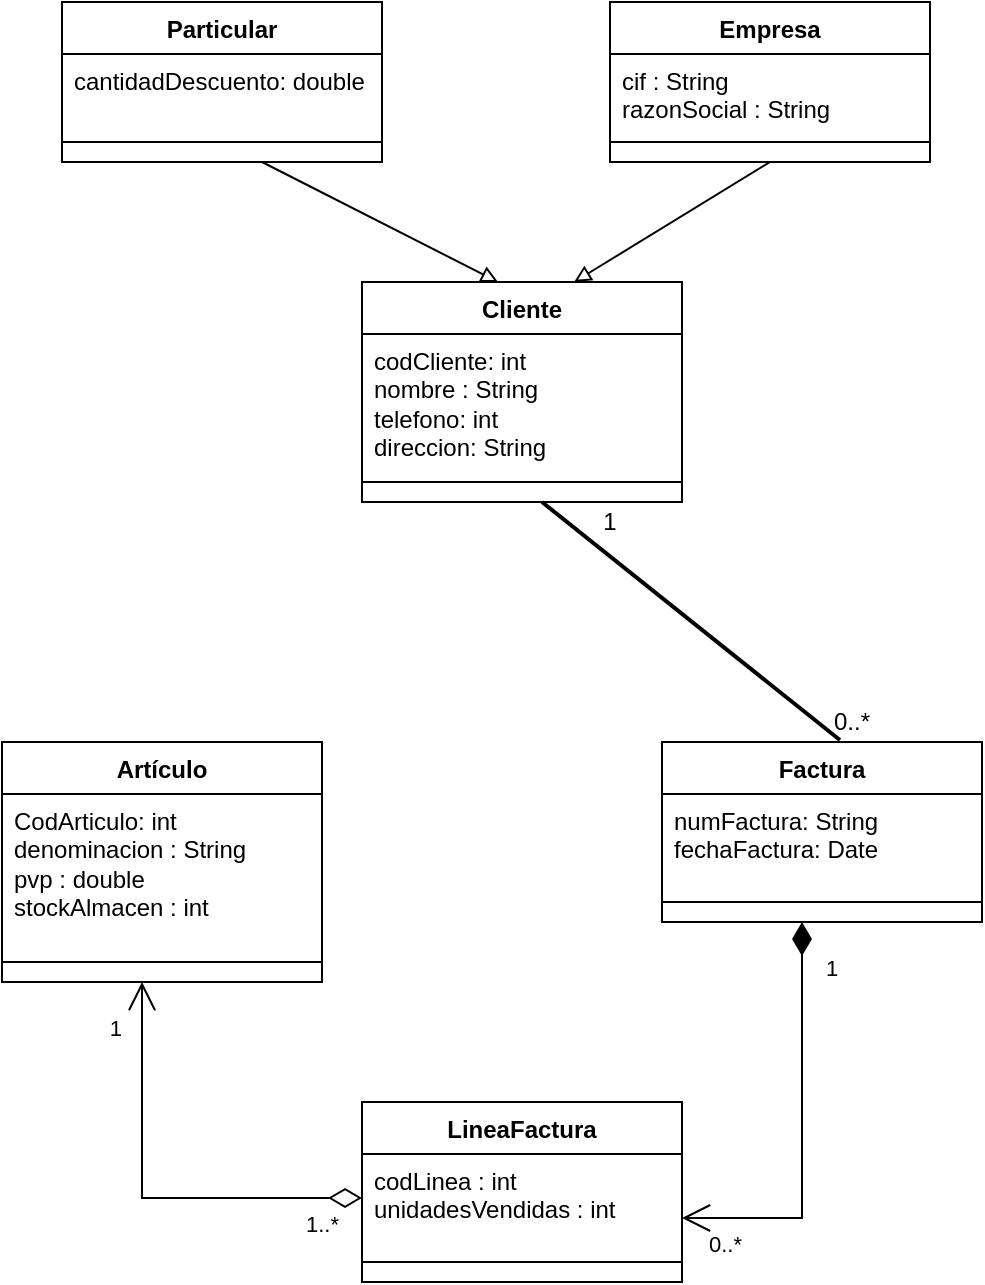 <mxfile version="21.0.2" type="github">
  <diagram name="Page-1" id="iojnBKu_khQ9TId_WFPU">
    <mxGraphModel dx="1050" dy="558" grid="1" gridSize="10" guides="1" tooltips="1" connect="1" arrows="1" fold="1" page="1" pageScale="1" pageWidth="827" pageHeight="1169" math="0" shadow="0">
      <root>
        <mxCell id="0" />
        <mxCell id="1" parent="0" />
        <mxCell id="c-NuGApejOpPsOENurvR-1" value="Cliente" style="swimlane;fontStyle=1;align=center;verticalAlign=top;childLayout=stackLayout;horizontal=1;startSize=26;horizontalStack=0;resizeParent=1;resizeParentMax=0;resizeLast=0;collapsible=1;marginBottom=0;whiteSpace=wrap;html=1;" parent="1" vertex="1">
          <mxGeometry x="290" y="150" width="160" height="110" as="geometry" />
        </mxCell>
        <mxCell id="c-NuGApejOpPsOENurvR-2" value="&lt;div&gt;codCliente: int&lt;/div&gt;&lt;div&gt;nombre : String&lt;br&gt;&lt;/div&gt;&lt;div&gt;telefono: int&lt;/div&gt;&lt;div&gt;direccion: String&lt;br&gt;&lt;/div&gt;" style="text;strokeColor=none;fillColor=none;align=left;verticalAlign=top;spacingLeft=4;spacingRight=4;overflow=hidden;rotatable=0;points=[[0,0.5],[1,0.5]];portConstraint=eastwest;whiteSpace=wrap;html=1;" parent="c-NuGApejOpPsOENurvR-1" vertex="1">
          <mxGeometry y="26" width="160" height="64" as="geometry" />
        </mxCell>
        <mxCell id="c-NuGApejOpPsOENurvR-3" value="" style="line;strokeWidth=1;fillColor=none;align=left;verticalAlign=middle;spacingTop=-1;spacingLeft=3;spacingRight=3;rotatable=0;labelPosition=right;points=[];portConstraint=eastwest;strokeColor=inherit;" parent="c-NuGApejOpPsOENurvR-1" vertex="1">
          <mxGeometry y="90" width="160" height="20" as="geometry" />
        </mxCell>
        <mxCell id="c-NuGApejOpPsOENurvR-5" value="Particular" style="swimlane;fontStyle=1;align=center;verticalAlign=top;childLayout=stackLayout;horizontal=1;startSize=26;horizontalStack=0;resizeParent=1;resizeParentMax=0;resizeLast=0;collapsible=1;marginBottom=0;whiteSpace=wrap;html=1;" parent="1" vertex="1">
          <mxGeometry x="140" y="10" width="160" height="80" as="geometry" />
        </mxCell>
        <mxCell id="c-NuGApejOpPsOENurvR-6" value="&lt;div&gt;cantidadDescuento: double&lt;/div&gt;" style="text;strokeColor=none;fillColor=none;align=left;verticalAlign=top;spacingLeft=4;spacingRight=4;overflow=hidden;rotatable=0;points=[[0,0.5],[1,0.5]];portConstraint=eastwest;whiteSpace=wrap;html=1;" parent="c-NuGApejOpPsOENurvR-5" vertex="1">
          <mxGeometry y="26" width="160" height="34" as="geometry" />
        </mxCell>
        <mxCell id="c-NuGApejOpPsOENurvR-7" value="" style="line;strokeWidth=1;fillColor=none;align=left;verticalAlign=middle;spacingTop=-1;spacingLeft=3;spacingRight=3;rotatable=0;labelPosition=right;points=[];portConstraint=eastwest;strokeColor=inherit;" parent="c-NuGApejOpPsOENurvR-5" vertex="1">
          <mxGeometry y="60" width="160" height="20" as="geometry" />
        </mxCell>
        <mxCell id="c-NuGApejOpPsOENurvR-8" value="Empresa" style="swimlane;fontStyle=1;align=center;verticalAlign=top;childLayout=stackLayout;horizontal=1;startSize=26;horizontalStack=0;resizeParent=1;resizeParentMax=0;resizeLast=0;collapsible=1;marginBottom=0;whiteSpace=wrap;html=1;" parent="1" vertex="1">
          <mxGeometry x="414" y="10" width="160" height="80" as="geometry" />
        </mxCell>
        <mxCell id="c-NuGApejOpPsOENurvR-9" value="&lt;div&gt;cif : String&lt;/div&gt;&lt;div&gt;razonSocial : String&lt;br&gt;&lt;/div&gt;" style="text;strokeColor=none;fillColor=none;align=left;verticalAlign=top;spacingLeft=4;spacingRight=4;overflow=hidden;rotatable=0;points=[[0,0.5],[1,0.5]];portConstraint=eastwest;whiteSpace=wrap;html=1;" parent="c-NuGApejOpPsOENurvR-8" vertex="1">
          <mxGeometry y="26" width="160" height="34" as="geometry" />
        </mxCell>
        <mxCell id="c-NuGApejOpPsOENurvR-10" value="" style="line;strokeWidth=1;fillColor=none;align=left;verticalAlign=middle;spacingTop=-1;spacingLeft=3;spacingRight=3;rotatable=0;labelPosition=right;points=[];portConstraint=eastwest;strokeColor=inherit;" parent="c-NuGApejOpPsOENurvR-8" vertex="1">
          <mxGeometry y="60" width="160" height="20" as="geometry" />
        </mxCell>
        <mxCell id="c-NuGApejOpPsOENurvR-11" value="" style="endArrow=block;html=1;rounded=0;entryX=0.425;entryY=0;entryDx=0;entryDy=0;entryPerimeter=0;endFill=0;" parent="1" target="c-NuGApejOpPsOENurvR-1" edge="1">
          <mxGeometry width="50" height="50" relative="1" as="geometry">
            <mxPoint x="240" y="90" as="sourcePoint" />
            <mxPoint x="440" y="220" as="targetPoint" />
          </mxGeometry>
        </mxCell>
        <mxCell id="c-NuGApejOpPsOENurvR-12" value="" style="endArrow=block;html=1;rounded=0;entryX=0.663;entryY=0;entryDx=0;entryDy=0;entryPerimeter=0;endFill=0;exitX=0.5;exitY=1;exitDx=0;exitDy=0;" parent="1" source="c-NuGApejOpPsOENurvR-8" target="c-NuGApejOpPsOENurvR-1" edge="1">
          <mxGeometry width="50" height="50" relative="1" as="geometry">
            <mxPoint x="250" y="100" as="sourcePoint" />
            <mxPoint x="368" y="160" as="targetPoint" />
          </mxGeometry>
        </mxCell>
        <mxCell id="c-NuGApejOpPsOENurvR-13" value="Factura" style="swimlane;fontStyle=1;align=center;verticalAlign=top;childLayout=stackLayout;horizontal=1;startSize=26;horizontalStack=0;resizeParent=1;resizeParentMax=0;resizeLast=0;collapsible=1;marginBottom=0;whiteSpace=wrap;html=1;" parent="1" vertex="1">
          <mxGeometry x="440" y="380" width="160" height="90" as="geometry" />
        </mxCell>
        <mxCell id="c-NuGApejOpPsOENurvR-14" value="&lt;div&gt;numFactura: String&lt;/div&gt;&lt;div&gt;fechaFactura: Date&lt;br&gt;&lt;/div&gt;" style="text;strokeColor=none;fillColor=none;align=left;verticalAlign=top;spacingLeft=4;spacingRight=4;overflow=hidden;rotatable=0;points=[[0,0.5],[1,0.5]];portConstraint=eastwest;whiteSpace=wrap;html=1;" parent="c-NuGApejOpPsOENurvR-13" vertex="1">
          <mxGeometry y="26" width="160" height="44" as="geometry" />
        </mxCell>
        <mxCell id="c-NuGApejOpPsOENurvR-15" value="" style="line;strokeWidth=1;fillColor=none;align=left;verticalAlign=middle;spacingTop=-1;spacingLeft=3;spacingRight=3;rotatable=0;labelPosition=right;points=[];portConstraint=eastwest;strokeColor=inherit;" parent="c-NuGApejOpPsOENurvR-13" vertex="1">
          <mxGeometry y="70" width="160" height="20" as="geometry" />
        </mxCell>
        <mxCell id="c-NuGApejOpPsOENurvR-16" value="Artículo" style="swimlane;fontStyle=1;align=center;verticalAlign=top;childLayout=stackLayout;horizontal=1;startSize=26;horizontalStack=0;resizeParent=1;resizeParentMax=0;resizeLast=0;collapsible=1;marginBottom=0;whiteSpace=wrap;html=1;" parent="1" vertex="1">
          <mxGeometry x="110" y="380" width="160" height="120" as="geometry" />
        </mxCell>
        <mxCell id="c-NuGApejOpPsOENurvR-17" value="&lt;div&gt;CodArticulo: int&lt;/div&gt;&lt;div&gt;denominacion : String&lt;/div&gt;&lt;div&gt;pvp : double&lt;/div&gt;&lt;div&gt;stockAlmacen : int&lt;br&gt;&lt;/div&gt;" style="text;strokeColor=none;fillColor=none;align=left;verticalAlign=top;spacingLeft=4;spacingRight=4;overflow=hidden;rotatable=0;points=[[0,0.5],[1,0.5]];portConstraint=eastwest;whiteSpace=wrap;html=1;" parent="c-NuGApejOpPsOENurvR-16" vertex="1">
          <mxGeometry y="26" width="160" height="74" as="geometry" />
        </mxCell>
        <mxCell id="c-NuGApejOpPsOENurvR-18" value="" style="line;strokeWidth=1;fillColor=none;align=left;verticalAlign=middle;spacingTop=-1;spacingLeft=3;spacingRight=3;rotatable=0;labelPosition=right;points=[];portConstraint=eastwest;strokeColor=inherit;" parent="c-NuGApejOpPsOENurvR-16" vertex="1">
          <mxGeometry y="100" width="160" height="20" as="geometry" />
        </mxCell>
        <mxCell id="c-NuGApejOpPsOENurvR-19" value="LineaFactura" style="swimlane;fontStyle=1;align=center;verticalAlign=top;childLayout=stackLayout;horizontal=1;startSize=26;horizontalStack=0;resizeParent=1;resizeParentMax=0;resizeLast=0;collapsible=1;marginBottom=0;whiteSpace=wrap;html=1;" parent="1" vertex="1">
          <mxGeometry x="290" y="560" width="160" height="90" as="geometry" />
        </mxCell>
        <mxCell id="c-NuGApejOpPsOENurvR-20" value="&lt;div&gt;codLinea : int&lt;/div&gt;&lt;div&gt;unidadesVendidas : int&lt;br&gt;&lt;/div&gt;" style="text;strokeColor=none;fillColor=none;align=left;verticalAlign=top;spacingLeft=4;spacingRight=4;overflow=hidden;rotatable=0;points=[[0,0.5],[1,0.5]];portConstraint=eastwest;whiteSpace=wrap;html=1;" parent="c-NuGApejOpPsOENurvR-19" vertex="1">
          <mxGeometry y="26" width="160" height="44" as="geometry" />
        </mxCell>
        <mxCell id="c-NuGApejOpPsOENurvR-21" value="" style="line;strokeWidth=1;fillColor=none;align=left;verticalAlign=middle;spacingTop=-1;spacingLeft=3;spacingRight=3;rotatable=0;labelPosition=right;points=[];portConstraint=eastwest;strokeColor=inherit;" parent="c-NuGApejOpPsOENurvR-19" vertex="1">
          <mxGeometry y="70" width="160" height="20" as="geometry" />
        </mxCell>
        <mxCell id="c-NuGApejOpPsOENurvR-25" value="" style="endArrow=open;html=1;endSize=12;startArrow=diamondThin;startSize=14;startFill=1;edgeStyle=orthogonalEdgeStyle;rounded=0;" parent="1" edge="1">
          <mxGeometry relative="1" as="geometry">
            <mxPoint x="510" y="470" as="sourcePoint" />
            <mxPoint x="450" y="618" as="targetPoint" />
            <Array as="points">
              <mxPoint x="510" y="618" />
            </Array>
            <mxPoint as="offset" />
          </mxGeometry>
        </mxCell>
        <mxCell id="c-NuGApejOpPsOENurvR-26" value="1" style="edgeLabel;resizable=0;html=1;align=left;verticalAlign=top;" parent="c-NuGApejOpPsOENurvR-25" connectable="0" vertex="1">
          <mxGeometry x="-1" relative="1" as="geometry">
            <mxPoint x="10" y="10" as="offset" />
          </mxGeometry>
        </mxCell>
        <mxCell id="c-NuGApejOpPsOENurvR-27" value="0..*" style="edgeLabel;resizable=0;html=1;align=right;verticalAlign=top;" parent="c-NuGApejOpPsOENurvR-25" connectable="0" vertex="1">
          <mxGeometry x="1" relative="1" as="geometry">
            <mxPoint x="30" as="offset" />
          </mxGeometry>
        </mxCell>
        <mxCell id="c-NuGApejOpPsOENurvR-28" value="" style="endArrow=open;html=1;endSize=12;startArrow=diamondThin;startSize=14;startFill=0;edgeStyle=orthogonalEdgeStyle;rounded=0;exitX=0;exitY=0.5;exitDx=0;exitDy=0;" parent="1" edge="1" source="c-NuGApejOpPsOENurvR-20">
          <mxGeometry relative="1" as="geometry">
            <mxPoint x="100" y="690" as="sourcePoint" />
            <mxPoint x="180" y="500" as="targetPoint" />
            <mxPoint as="offset" />
            <Array as="points">
              <mxPoint x="180" y="608" />
            </Array>
          </mxGeometry>
        </mxCell>
        <mxCell id="c-NuGApejOpPsOENurvR-29" value="1..*" style="edgeLabel;resizable=0;html=1;align=left;verticalAlign=top;" parent="c-NuGApejOpPsOENurvR-28" connectable="0" vertex="1">
          <mxGeometry x="-1" relative="1" as="geometry">
            <mxPoint x="-30" as="offset" />
          </mxGeometry>
        </mxCell>
        <mxCell id="c-NuGApejOpPsOENurvR-30" value="1" style="edgeLabel;resizable=0;html=1;align=right;verticalAlign=top;" parent="c-NuGApejOpPsOENurvR-28" connectable="0" vertex="1">
          <mxGeometry x="1" relative="1" as="geometry">
            <mxPoint x="-10" y="10" as="offset" />
          </mxGeometry>
        </mxCell>
        <mxCell id="c-NuGApejOpPsOENurvR-37" value="" style="endArrow=none;startArrow=none;endFill=0;startFill=0;endSize=8;html=1;verticalAlign=bottom;labelBackgroundColor=none;strokeWidth=2;rounded=0;exitX=0.556;exitY=-0.011;exitDx=0;exitDy=0;exitPerimeter=0;" parent="1" source="c-NuGApejOpPsOENurvR-13" edge="1">
          <mxGeometry width="160" relative="1" as="geometry">
            <mxPoint x="193" y="388" as="sourcePoint" />
            <mxPoint x="380" y="260" as="targetPoint" />
          </mxGeometry>
        </mxCell>
        <mxCell id="c-NuGApejOpPsOENurvR-38" value="1" style="text;strokeColor=none;align=center;fillColor=none;html=1;verticalAlign=middle;whiteSpace=wrap;rounded=0;" parent="1" vertex="1">
          <mxGeometry x="399" y="260" width="30" height="20" as="geometry" />
        </mxCell>
        <mxCell id="c-NuGApejOpPsOENurvR-40" value="0..*" style="text;strokeColor=none;align=center;fillColor=none;html=1;verticalAlign=middle;whiteSpace=wrap;rounded=0;" parent="1" vertex="1">
          <mxGeometry x="520" y="360" width="30" height="20" as="geometry" />
        </mxCell>
      </root>
    </mxGraphModel>
  </diagram>
</mxfile>
